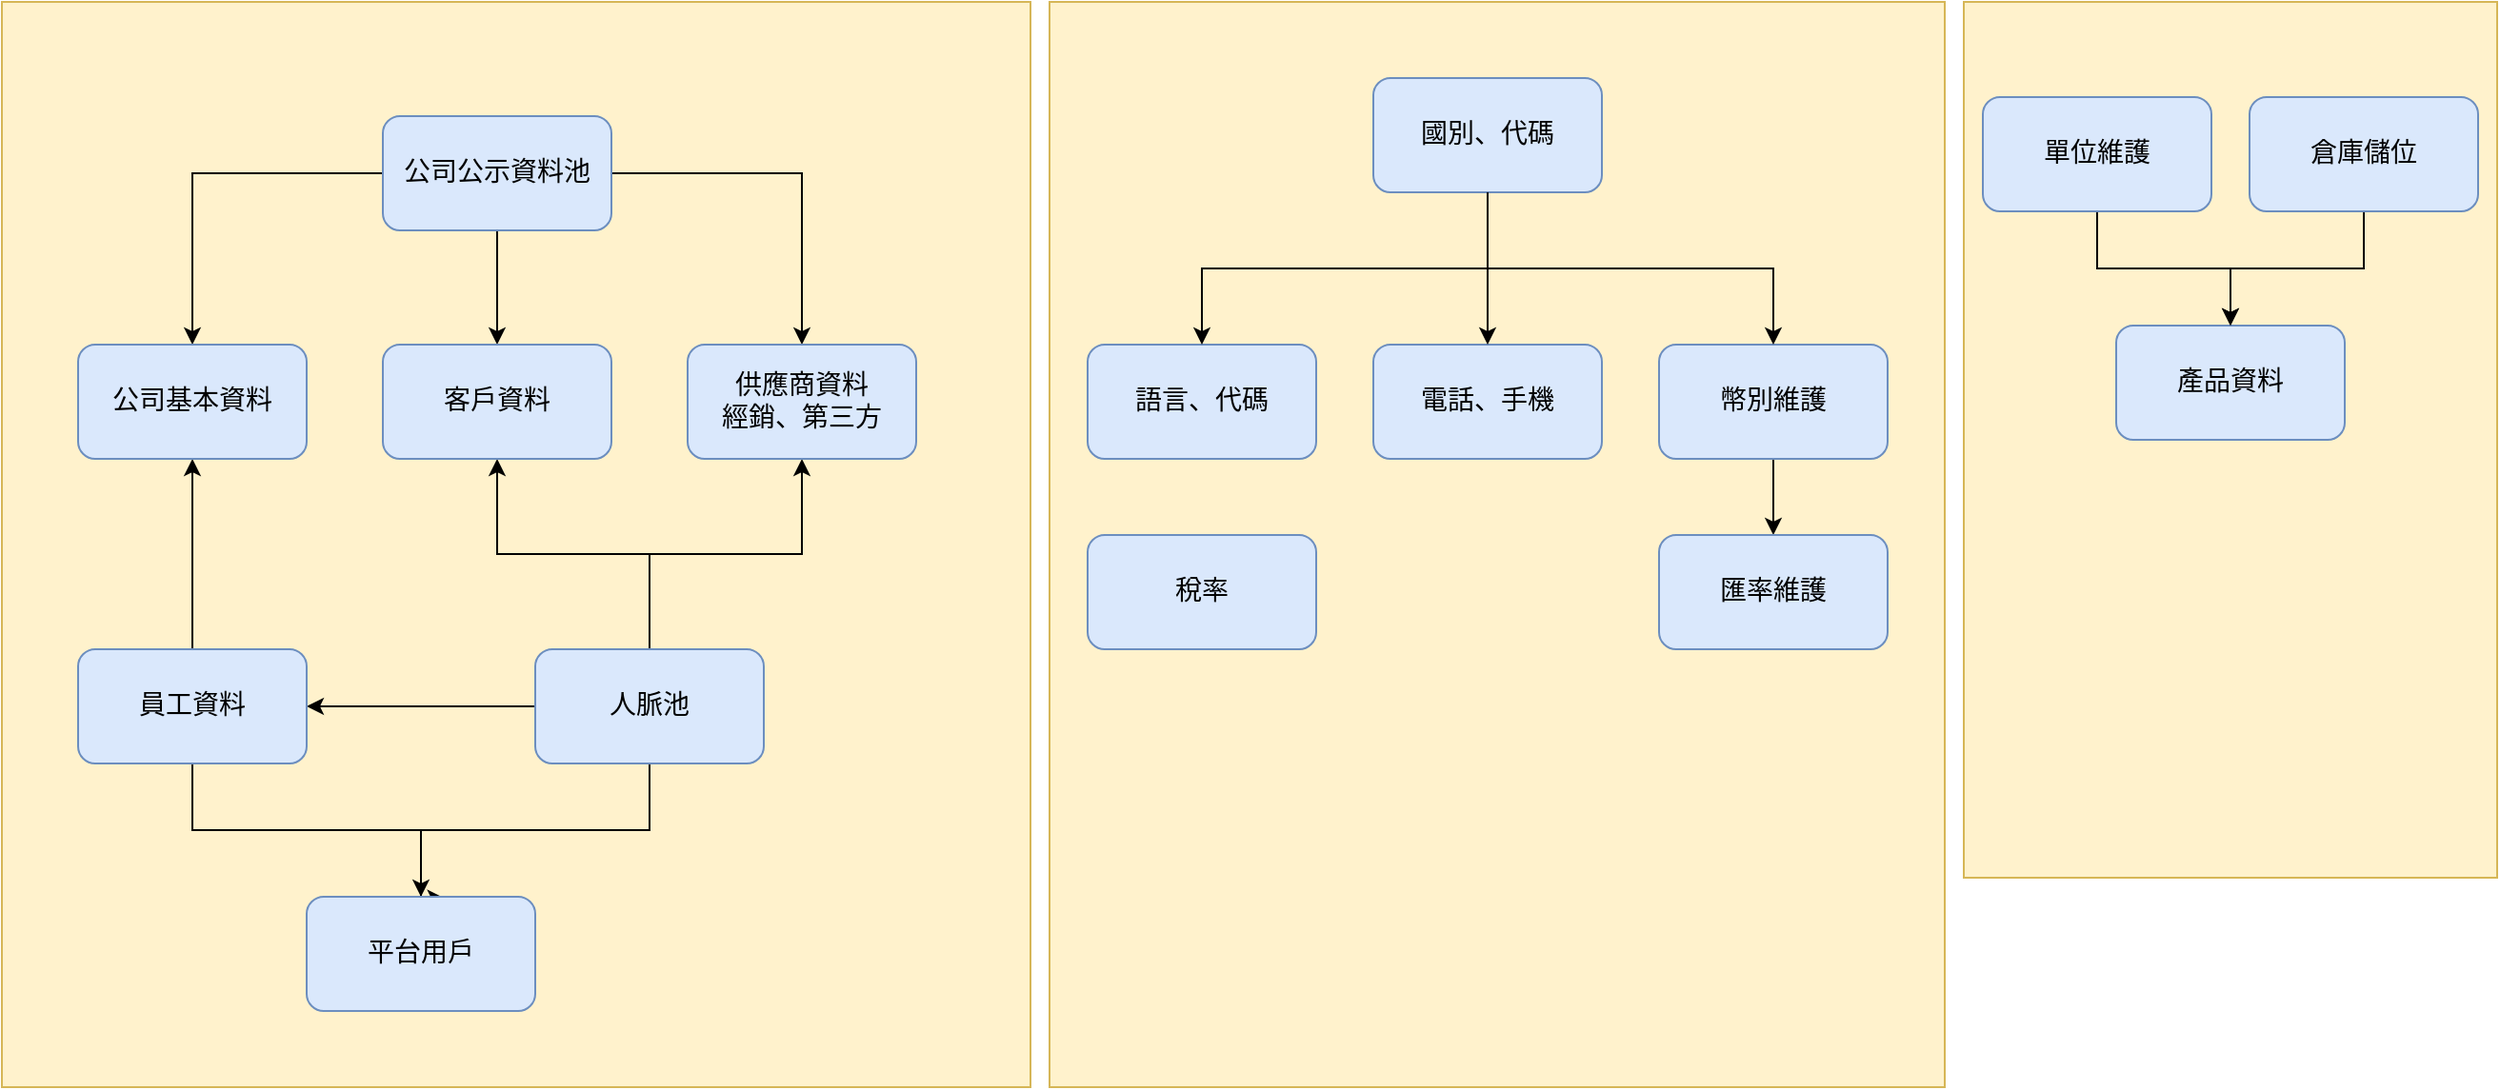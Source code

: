<mxfile version="12.7.0" type="github">
  <diagram id="dHluvIDfJI8eCWZC6_ZO" name="第1頁">
    <mxGraphModel dx="2719" dy="836" grid="1" gridSize="10" guides="1" tooltips="1" connect="1" arrows="1" fold="1" page="1" pageScale="1" pageWidth="1169" pageHeight="827" math="0" shadow="0" extFonts="Noto Sans TC^https://fonts.googleapis.com/css?family=Noto+Sans+TC|Noto Sans^https://fonts.googleapis.com/css?family=Noto+Sans|Noto Sans CJK^https://fonts.googleapis.com/css?family=Noto+Sans+CJK">
      <root>
        <mxCell id="0"/>
        <mxCell id="1" parent="0"/>
        <mxCell id="3nu4yQQIkdFOfvOMgzIU-42" value="" style="rounded=0;whiteSpace=wrap;html=1;fillColor=#fff2cc;strokeColor=#d6b656;" parent="1" vertex="1">
          <mxGeometry x="880" y="30" width="280" height="460" as="geometry"/>
        </mxCell>
        <mxCell id="3nu4yQQIkdFOfvOMgzIU-41" value="" style="rounded=0;whiteSpace=wrap;html=1;fillColor=#fff2cc;strokeColor=#d6b656;" parent="1" vertex="1">
          <mxGeometry x="-150" y="30" width="540" height="570" as="geometry"/>
        </mxCell>
        <mxCell id="3nu4yQQIkdFOfvOMgzIU-38" value="" style="rounded=0;whiteSpace=wrap;html=1;fillColor=#fff2cc;strokeColor=#d6b656;" parent="1" vertex="1">
          <mxGeometry x="400" y="30" width="470" height="570" as="geometry"/>
        </mxCell>
        <UserObject label="產品資料" id="3nu4yQQIkdFOfvOMgzIU-4">
          <mxCell style="rounded=1;whiteSpace=wrap;html=1;fillColor=#dae8fc;strokeColor=#6c8ebf;fontFamily=Noto Sans TC;fontSize=14;" parent="1" vertex="1">
            <mxGeometry x="960" y="200" width="120" height="60" as="geometry"/>
          </mxCell>
        </UserObject>
        <mxCell id="3nu4yQQIkdFOfvOMgzIU-46" style="edgeStyle=orthogonalEdgeStyle;rounded=0;orthogonalLoop=1;jettySize=auto;html=1;entryX=0.5;entryY=0;entryDx=0;entryDy=0;" parent="1" source="3nu4yQQIkdFOfvOMgzIU-19" target="3nu4yQQIkdFOfvOMgzIU-4" edge="1">
          <mxGeometry relative="1" as="geometry"/>
        </mxCell>
        <UserObject label="單位維護" id="3nu4yQQIkdFOfvOMgzIU-19">
          <mxCell style="rounded=1;whiteSpace=wrap;html=1;fillColor=#dae8fc;strokeColor=#6c8ebf;fontFamily=Noto Sans TC;fontSize=14;" parent="1" vertex="1">
            <mxGeometry x="890" y="80" width="120" height="60" as="geometry"/>
          </mxCell>
        </UserObject>
        <mxCell id="3nu4yQQIkdFOfvOMgzIU-8" value="" style="edgeStyle=orthogonalEdgeStyle;rounded=0;orthogonalLoop=1;jettySize=auto;html=1;" parent="1" source="3nu4yQQIkdFOfvOMgzIU-2" target="3nu4yQQIkdFOfvOMgzIU-7" edge="1">
          <mxGeometry relative="1" as="geometry"/>
        </mxCell>
        <mxCell id="3nu4yQQIkdFOfvOMgzIU-12" style="edgeStyle=orthogonalEdgeStyle;rounded=0;orthogonalLoop=1;jettySize=auto;html=1;entryX=0.603;entryY=0.013;entryDx=0;entryDy=0;entryPerimeter=0;" parent="1" source="3nu4yQQIkdFOfvOMgzIU-2" target="3nu4yQQIkdFOfvOMgzIU-9" edge="1">
          <mxGeometry relative="1" as="geometry">
            <Array as="points">
              <mxPoint x="190" y="465"/>
              <mxPoint x="70" y="465"/>
              <mxPoint x="70" y="501"/>
            </Array>
          </mxGeometry>
        </mxCell>
        <mxCell id="3nu4yQQIkdFOfvOMgzIU-17" style="edgeStyle=orthogonalEdgeStyle;rounded=0;orthogonalLoop=1;jettySize=auto;html=1;entryX=0.5;entryY=1;entryDx=0;entryDy=0;" parent="1" source="3nu4yQQIkdFOfvOMgzIU-2" target="3nu4yQQIkdFOfvOMgzIU-13" edge="1">
          <mxGeometry relative="1" as="geometry"/>
        </mxCell>
        <mxCell id="3nu4yQQIkdFOfvOMgzIU-18" style="edgeStyle=orthogonalEdgeStyle;rounded=0;orthogonalLoop=1;jettySize=auto;html=1;entryX=0.5;entryY=1;entryDx=0;entryDy=0;" parent="1" source="3nu4yQQIkdFOfvOMgzIU-2" target="3nu4yQQIkdFOfvOMgzIU-15" edge="1">
          <mxGeometry relative="1" as="geometry"/>
        </mxCell>
        <UserObject label="人脈池" id="3nu4yQQIkdFOfvOMgzIU-2">
          <mxCell style="rounded=1;whiteSpace=wrap;html=1;fillColor=#dae8fc;strokeColor=#6c8ebf;fontFamily=Noto Sans TC;fontSize=14;" parent="1" vertex="1">
            <mxGeometry x="130" y="370" width="120" height="60" as="geometry"/>
          </mxCell>
        </UserObject>
        <mxCell id="2DYjNIqt6CalBvA52EEW-3" style="edgeStyle=orthogonalEdgeStyle;rounded=0;orthogonalLoop=1;jettySize=auto;html=1;exitX=0.5;exitY=1;exitDx=0;exitDy=0;entryX=0.5;entryY=0;entryDx=0;entryDy=0;" edge="1" parent="1" source="3nu4yQQIkdFOfvOMgzIU-7" target="3nu4yQQIkdFOfvOMgzIU-9">
          <mxGeometry relative="1" as="geometry"/>
        </mxCell>
        <mxCell id="2DYjNIqt6CalBvA52EEW-4" style="edgeStyle=orthogonalEdgeStyle;rounded=0;orthogonalLoop=1;jettySize=auto;html=1;entryX=0.5;entryY=1;entryDx=0;entryDy=0;" edge="1" parent="1" source="3nu4yQQIkdFOfvOMgzIU-7" target="2DYjNIqt6CalBvA52EEW-1">
          <mxGeometry relative="1" as="geometry"/>
        </mxCell>
        <UserObject label="員工資料" id="3nu4yQQIkdFOfvOMgzIU-7">
          <mxCell style="rounded=1;whiteSpace=wrap;html=1;fillColor=#dae8fc;strokeColor=#6c8ebf;fontFamily=Noto Sans TC;fontSize=14;" parent="1" vertex="1">
            <mxGeometry x="-110" y="370" width="120" height="60" as="geometry"/>
          </mxCell>
        </UserObject>
        <mxCell id="3nu4yQQIkdFOfvOMgzIU-14" value="" style="edgeStyle=orthogonalEdgeStyle;rounded=0;orthogonalLoop=1;jettySize=auto;html=1;" parent="1" source="3nu4yQQIkdFOfvOMgzIU-1" target="3nu4yQQIkdFOfvOMgzIU-13" edge="1">
          <mxGeometry relative="1" as="geometry"/>
        </mxCell>
        <mxCell id="3nu4yQQIkdFOfvOMgzIU-16" style="edgeStyle=orthogonalEdgeStyle;rounded=0;orthogonalLoop=1;jettySize=auto;html=1;" parent="1" source="3nu4yQQIkdFOfvOMgzIU-1" target="3nu4yQQIkdFOfvOMgzIU-15" edge="1">
          <mxGeometry relative="1" as="geometry"/>
        </mxCell>
        <mxCell id="2DYjNIqt6CalBvA52EEW-2" style="edgeStyle=orthogonalEdgeStyle;rounded=0;orthogonalLoop=1;jettySize=auto;html=1;" edge="1" parent="1" source="3nu4yQQIkdFOfvOMgzIU-1" target="2DYjNIqt6CalBvA52EEW-1">
          <mxGeometry relative="1" as="geometry"/>
        </mxCell>
        <UserObject label="公司公示資料池" id="3nu4yQQIkdFOfvOMgzIU-1">
          <mxCell style="rounded=1;whiteSpace=wrap;html=1;fillColor=#dae8fc;strokeColor=#6c8ebf;fontFamily=Noto Sans TC;fontSize=14;" parent="1" vertex="1">
            <mxGeometry x="50" y="90" width="120" height="60" as="geometry"/>
          </mxCell>
        </UserObject>
        <UserObject label="客戶資料" id="3nu4yQQIkdFOfvOMgzIU-13">
          <mxCell style="rounded=1;whiteSpace=wrap;html=1;fillColor=#dae8fc;strokeColor=#6c8ebf;fontFamily=Noto Sans TC;fontSize=14;" parent="1" vertex="1">
            <mxGeometry x="50" y="210" width="120" height="60" as="geometry"/>
          </mxCell>
        </UserObject>
        <UserObject label="平台用戶" id="3nu4yQQIkdFOfvOMgzIU-9">
          <mxCell style="rounded=1;whiteSpace=wrap;html=1;fillColor=#dae8fc;strokeColor=#6c8ebf;fontFamily=Noto Sans TC;fontSize=14;" parent="1" vertex="1">
            <mxGeometry x="10" y="500" width="120" height="60" as="geometry"/>
          </mxCell>
        </UserObject>
        <UserObject label="供應商資料&lt;br&gt;經銷、第三方" id="3nu4yQQIkdFOfvOMgzIU-15">
          <mxCell style="rounded=1;whiteSpace=wrap;html=1;fillColor=#dae8fc;strokeColor=#6c8ebf;fontFamily=Noto Sans TC;fontSize=14;" parent="1" vertex="1">
            <mxGeometry x="210" y="210" width="120" height="60" as="geometry"/>
          </mxCell>
        </UserObject>
        <mxCell id="3nu4yQQIkdFOfvOMgzIU-26" value="" style="edgeStyle=orthogonalEdgeStyle;rounded=0;orthogonalLoop=1;jettySize=auto;html=1;" parent="1" source="3nu4yQQIkdFOfvOMgzIU-21" target="3nu4yQQIkdFOfvOMgzIU-25" edge="1">
          <mxGeometry relative="1" as="geometry"/>
        </mxCell>
        <UserObject label="幣別維護" id="3nu4yQQIkdFOfvOMgzIU-21">
          <mxCell style="rounded=1;whiteSpace=wrap;html=1;fillColor=#dae8fc;strokeColor=#6c8ebf;fontFamily=Noto Sans TC;fontSize=14;" parent="1" vertex="1">
            <mxGeometry x="720" y="210" width="120" height="60" as="geometry"/>
          </mxCell>
        </UserObject>
        <UserObject label="匯率維護" id="3nu4yQQIkdFOfvOMgzIU-25">
          <mxCell style="rounded=1;whiteSpace=wrap;html=1;fillColor=#dae8fc;strokeColor=#6c8ebf;fontFamily=Noto Sans TC;fontSize=14;" parent="1" vertex="1">
            <mxGeometry x="720" y="310" width="120" height="60" as="geometry"/>
          </mxCell>
        </UserObject>
        <mxCell id="3nu4yQQIkdFOfvOMgzIU-47" style="edgeStyle=orthogonalEdgeStyle;rounded=0;orthogonalLoop=1;jettySize=auto;html=1;entryX=0.5;entryY=0;entryDx=0;entryDy=0;" parent="1" source="3nu4yQQIkdFOfvOMgzIU-29" target="3nu4yQQIkdFOfvOMgzIU-4" edge="1">
          <mxGeometry relative="1" as="geometry"/>
        </mxCell>
        <UserObject label="倉庫儲位" id="3nu4yQQIkdFOfvOMgzIU-29">
          <mxCell style="rounded=1;whiteSpace=wrap;html=1;fillColor=#dae8fc;strokeColor=#6c8ebf;fontFamily=Noto Sans TC;fontSize=14;" parent="1" vertex="1">
            <mxGeometry x="1030" y="80" width="120" height="60" as="geometry"/>
          </mxCell>
        </UserObject>
        <mxCell id="3nu4yQQIkdFOfvOMgzIU-45" style="edgeStyle=orthogonalEdgeStyle;rounded=0;orthogonalLoop=1;jettySize=auto;html=1;" parent="1" source="3nu4yQQIkdFOfvOMgzIU-22" target="3nu4yQQIkdFOfvOMgzIU-21" edge="1">
          <mxGeometry relative="1" as="geometry">
            <Array as="points">
              <mxPoint x="630" y="170"/>
              <mxPoint x="780" y="170"/>
            </Array>
          </mxGeometry>
        </mxCell>
        <UserObject label="國別、代碼" id="3nu4yQQIkdFOfvOMgzIU-22">
          <mxCell style="rounded=1;whiteSpace=wrap;html=1;fillColor=#dae8fc;strokeColor=#6c8ebf;fontFamily=Noto Sans TC;fontSize=14;" parent="1" vertex="1">
            <mxGeometry x="570" y="70" width="120" height="60" as="geometry"/>
          </mxCell>
        </UserObject>
        <UserObject label="語言、代碼" id="3nu4yQQIkdFOfvOMgzIU-23">
          <mxCell style="rounded=1;whiteSpace=wrap;html=1;fillColor=#dae8fc;strokeColor=#6c8ebf;fontFamily=Noto Sans TC;fontSize=14;" parent="1" vertex="1">
            <mxGeometry x="420" y="210" width="120" height="60" as="geometry"/>
          </mxCell>
        </UserObject>
        <mxCell id="3nu4yQQIkdFOfvOMgzIU-35" style="edgeStyle=orthogonalEdgeStyle;rounded=0;orthogonalLoop=1;jettySize=auto;html=1;entryX=0.5;entryY=0;entryDx=0;entryDy=0;" parent="1" source="3nu4yQQIkdFOfvOMgzIU-22" target="3nu4yQQIkdFOfvOMgzIU-23" edge="1">
          <mxGeometry relative="1" as="geometry">
            <Array as="points">
              <mxPoint x="630" y="170"/>
              <mxPoint x="480" y="170"/>
            </Array>
          </mxGeometry>
        </mxCell>
        <UserObject label="電話、手機" id="3nu4yQQIkdFOfvOMgzIU-24">
          <mxCell style="rounded=1;whiteSpace=wrap;html=1;fillColor=#dae8fc;strokeColor=#6c8ebf;fontFamily=Noto Sans TC;fontSize=14;" parent="1" vertex="1">
            <mxGeometry x="570" y="210" width="120" height="60" as="geometry"/>
          </mxCell>
        </UserObject>
        <mxCell id="3nu4yQQIkdFOfvOMgzIU-36" style="edgeStyle=orthogonalEdgeStyle;rounded=0;orthogonalLoop=1;jettySize=auto;html=1;" parent="1" source="3nu4yQQIkdFOfvOMgzIU-22" target="3nu4yQQIkdFOfvOMgzIU-24" edge="1">
          <mxGeometry relative="1" as="geometry"/>
        </mxCell>
        <UserObject label="稅率" id="3nu4yQQIkdFOfvOMgzIU-48">
          <mxCell style="rounded=1;whiteSpace=wrap;html=1;fillColor=#dae8fc;strokeColor=#6c8ebf;fontFamily=Noto Sans TC;fontSize=14;" parent="1" vertex="1">
            <mxGeometry x="420" y="310" width="120" height="60" as="geometry"/>
          </mxCell>
        </UserObject>
        <UserObject label="公司基本資料" id="2DYjNIqt6CalBvA52EEW-1">
          <mxCell style="rounded=1;whiteSpace=wrap;html=1;fillColor=#dae8fc;strokeColor=#6c8ebf;fontFamily=Noto Sans TC;fontSize=14;" vertex="1" parent="1">
            <mxGeometry x="-110" y="210" width="120" height="60" as="geometry"/>
          </mxCell>
        </UserObject>
      </root>
    </mxGraphModel>
  </diagram>
</mxfile>
